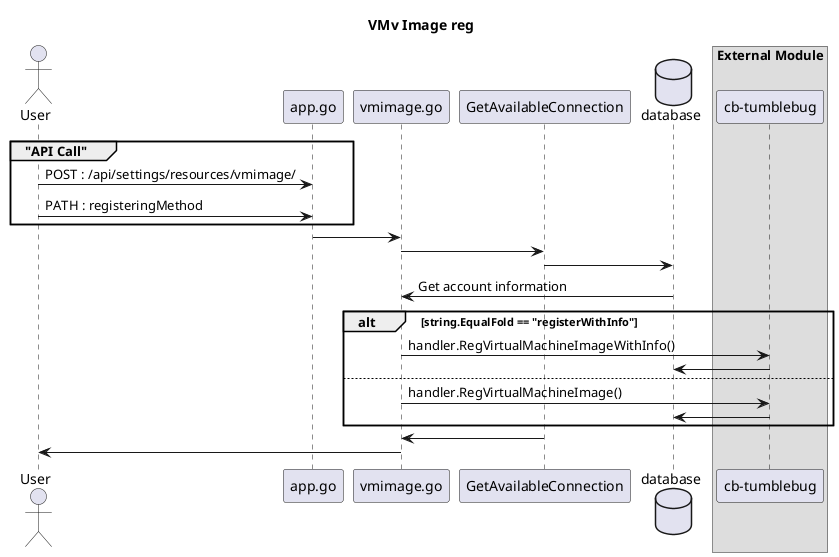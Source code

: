 @startuml
title "VMv Image reg"

actor User as user

participant "app.go" as app
participant "vmimage.go" as route
participant "GetAvailableConnection" as handler
database database as DB

box "External Module"
participant "cb-tumblebug" as tumblebug
end box

group "API Call"
user  -> app : POST : /api/settings/resources/vmimage/
user  -> app : PATH : registeringMethod
end

app  -> route
route -> handler
handler -> DB
DB -> route : Get account information

alt string.EqualFold == "registerWithInfo"
route -> tumblebug : handler.RegVirtualMachineImageWithInfo()
tumblebug -> DB


else
route -> tumblebug : handler.RegVirtualMachineImage()
tumblebug -> DB
end
route <- handler
user <- route
@enduml